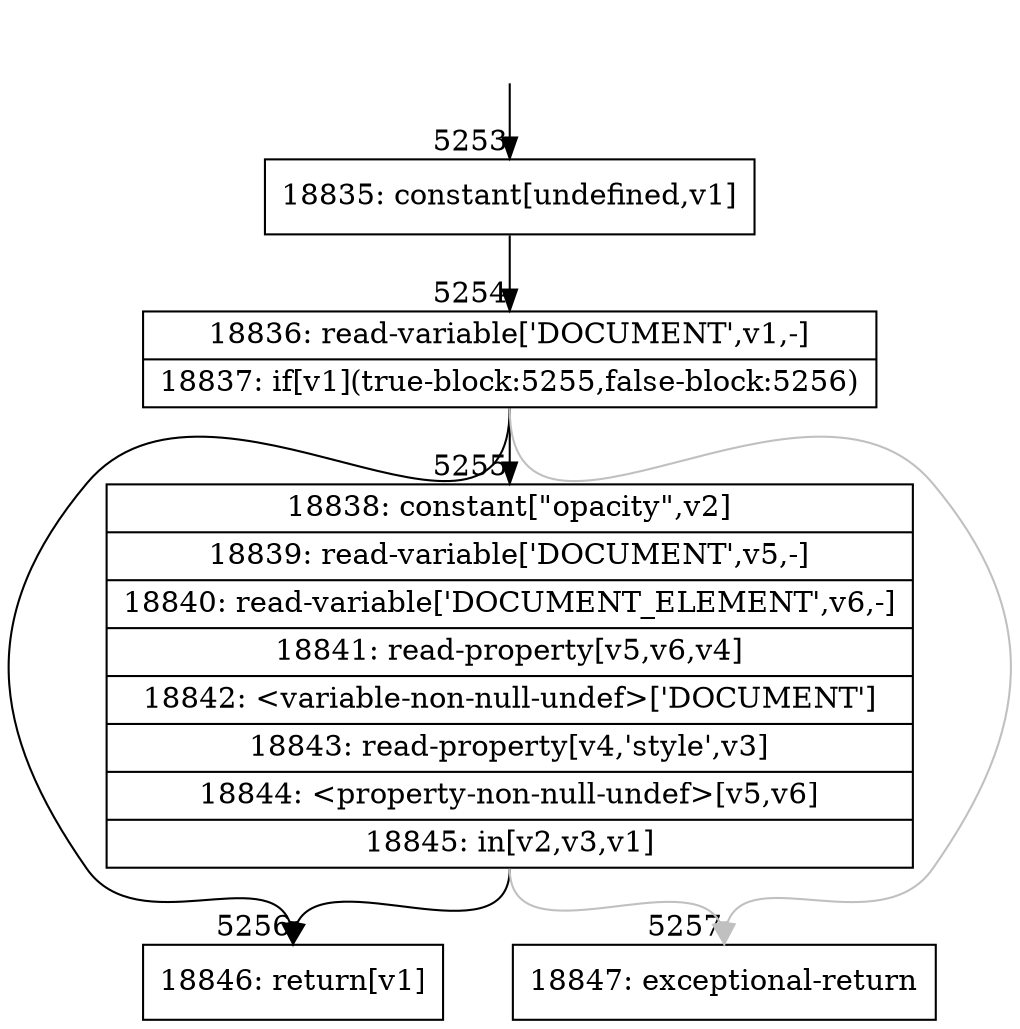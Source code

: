 digraph {
rankdir="TD"
BB_entry247[shape=none,label=""];
BB_entry247 -> BB5253 [tailport=s, headport=n, headlabel="    5253"]
BB5253 [shape=record label="{18835: constant[undefined,v1]}" ] 
BB5253 -> BB5254 [tailport=s, headport=n, headlabel="      5254"]
BB5254 [shape=record label="{18836: read-variable['DOCUMENT',v1,-]|18837: if[v1](true-block:5255,false-block:5256)}" ] 
BB5254 -> BB5256 [tailport=s, headport=n, headlabel="      5256"]
BB5254 -> BB5255 [tailport=s, headport=n, headlabel="      5255"]
BB5254 -> BB5257 [tailport=s, headport=n, color=gray, headlabel="      5257"]
BB5255 [shape=record label="{18838: constant[\"opacity\",v2]|18839: read-variable['DOCUMENT',v5,-]|18840: read-variable['DOCUMENT_ELEMENT',v6,-]|18841: read-property[v5,v6,v4]|18842: \<variable-non-null-undef\>['DOCUMENT']|18843: read-property[v4,'style',v3]|18844: \<property-non-null-undef\>[v5,v6]|18845: in[v2,v3,v1]}" ] 
BB5255 -> BB5256 [tailport=s, headport=n]
BB5255 -> BB5257 [tailport=s, headport=n, color=gray]
BB5256 [shape=record label="{18846: return[v1]}" ] 
BB5257 [shape=record label="{18847: exceptional-return}" ] 
//#$~ 10247
}
